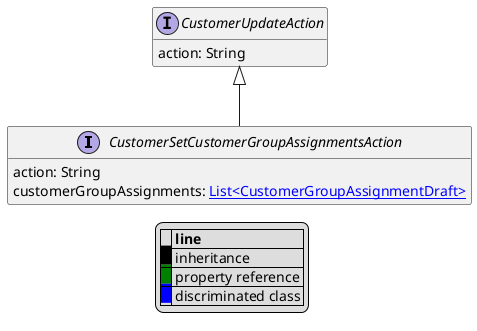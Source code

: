 @startuml

hide empty fields
hide empty methods
legend
|= |= line |
|<back:black>   </back>| inheritance |
|<back:green>   </back>| property reference |
|<back:blue>   </back>| discriminated class |
endlegend
interface CustomerSetCustomerGroupAssignmentsAction [[CustomerSetCustomerGroupAssignmentsAction.svg]] extends CustomerUpdateAction {
    action: String
    customerGroupAssignments: [[CustomerGroupAssignmentDraft.svg List<CustomerGroupAssignmentDraft>]]
}
interface CustomerUpdateAction [[CustomerUpdateAction.svg]]  {
    action: String
}





@enduml
